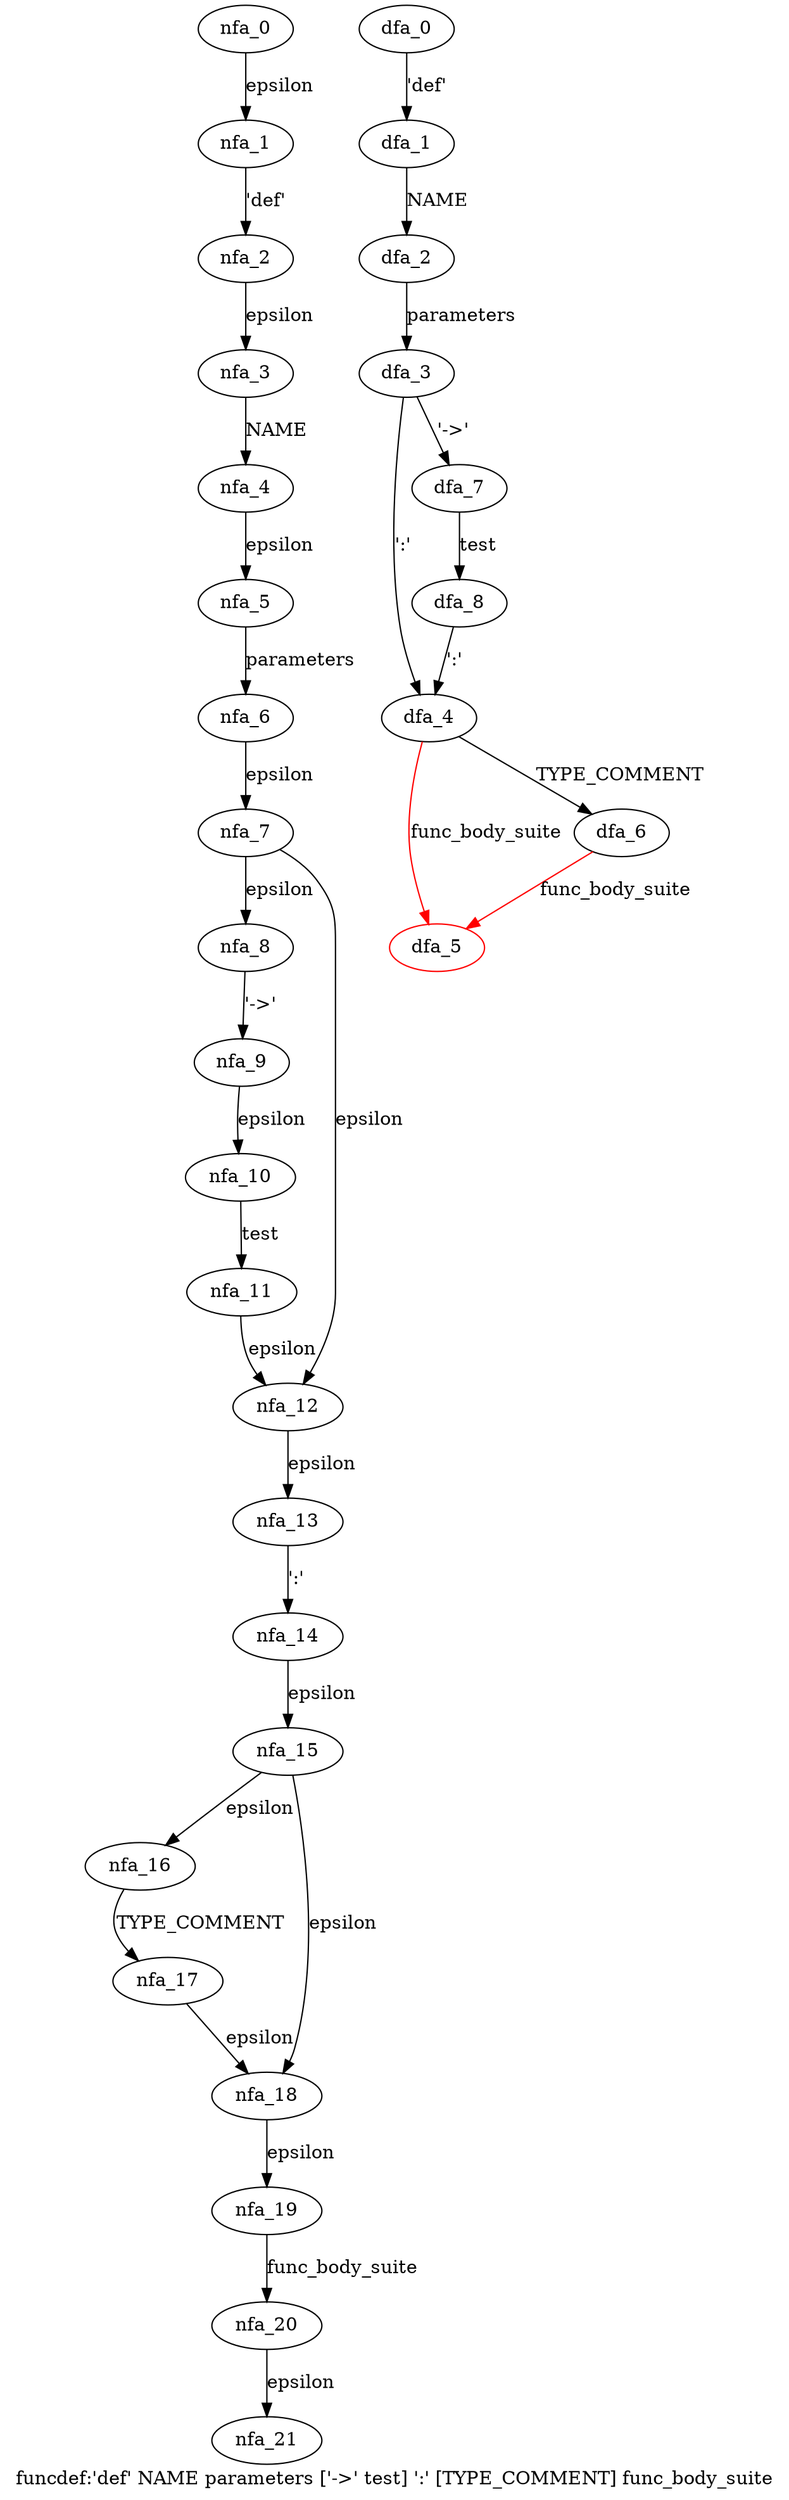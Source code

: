 digraph funcdef {
 graph[label="funcdef:'def' NAME parameters ['->' test] ':' [TYPE_COMMENT] func_body_suite"]
 subgraph funcdef_nfa {
  nfa_0->nfa_1[label="epsilon"]
  nfa_1->nfa_2[label="'def'"]
  nfa_2->nfa_3[label="epsilon"]
  nfa_3->nfa_4[label="NAME"]
  nfa_4->nfa_5[label="epsilon"]
  nfa_5->nfa_6[label="parameters"]
  nfa_6->nfa_7[label="epsilon"]
  nfa_7->nfa_8[label="epsilon"]
  nfa_8->nfa_9[label="'->'"]
  nfa_9->nfa_10[label="epsilon"]
  nfa_10->nfa_11[label="test"]
  nfa_11->nfa_12[label="epsilon"]
  nfa_12->nfa_13[label="epsilon"]
  nfa_13->nfa_14[label="':'"]
  nfa_14->nfa_15[label="epsilon"]
  nfa_15->nfa_16[label="epsilon"]
  nfa_16->nfa_17[label="TYPE_COMMENT"]
  nfa_17->nfa_18[label="epsilon"]
  nfa_18->nfa_19[label="epsilon"]
  nfa_19->nfa_20[label="func_body_suite"]
  nfa_20->nfa_21[label="epsilon"]
  nfa_15->nfa_18[label="epsilon"]
  nfa_7->nfa_12[label="epsilon"]
  }
 subgraph funcdef_dfa {
  dfa_0->dfa_1[label="'def'"]
  dfa_1->dfa_2[label="NAME"]
  dfa_2->dfa_3[label="parameters"]
  dfa_3->dfa_4[label="':'"]
  dfa_4->dfa_5[label="func_body_suite",color=red]
  dfa_4->dfa_6[label="TYPE_COMMENT"]
  dfa_6->dfa_5[label="func_body_suite",color=red]
  dfa_3->dfa_7[label="'->'"]
  dfa_7->dfa_8[label="test"]
  dfa_8->dfa_4[label="':'"]
  dfa_5[color=red]
  }
}
